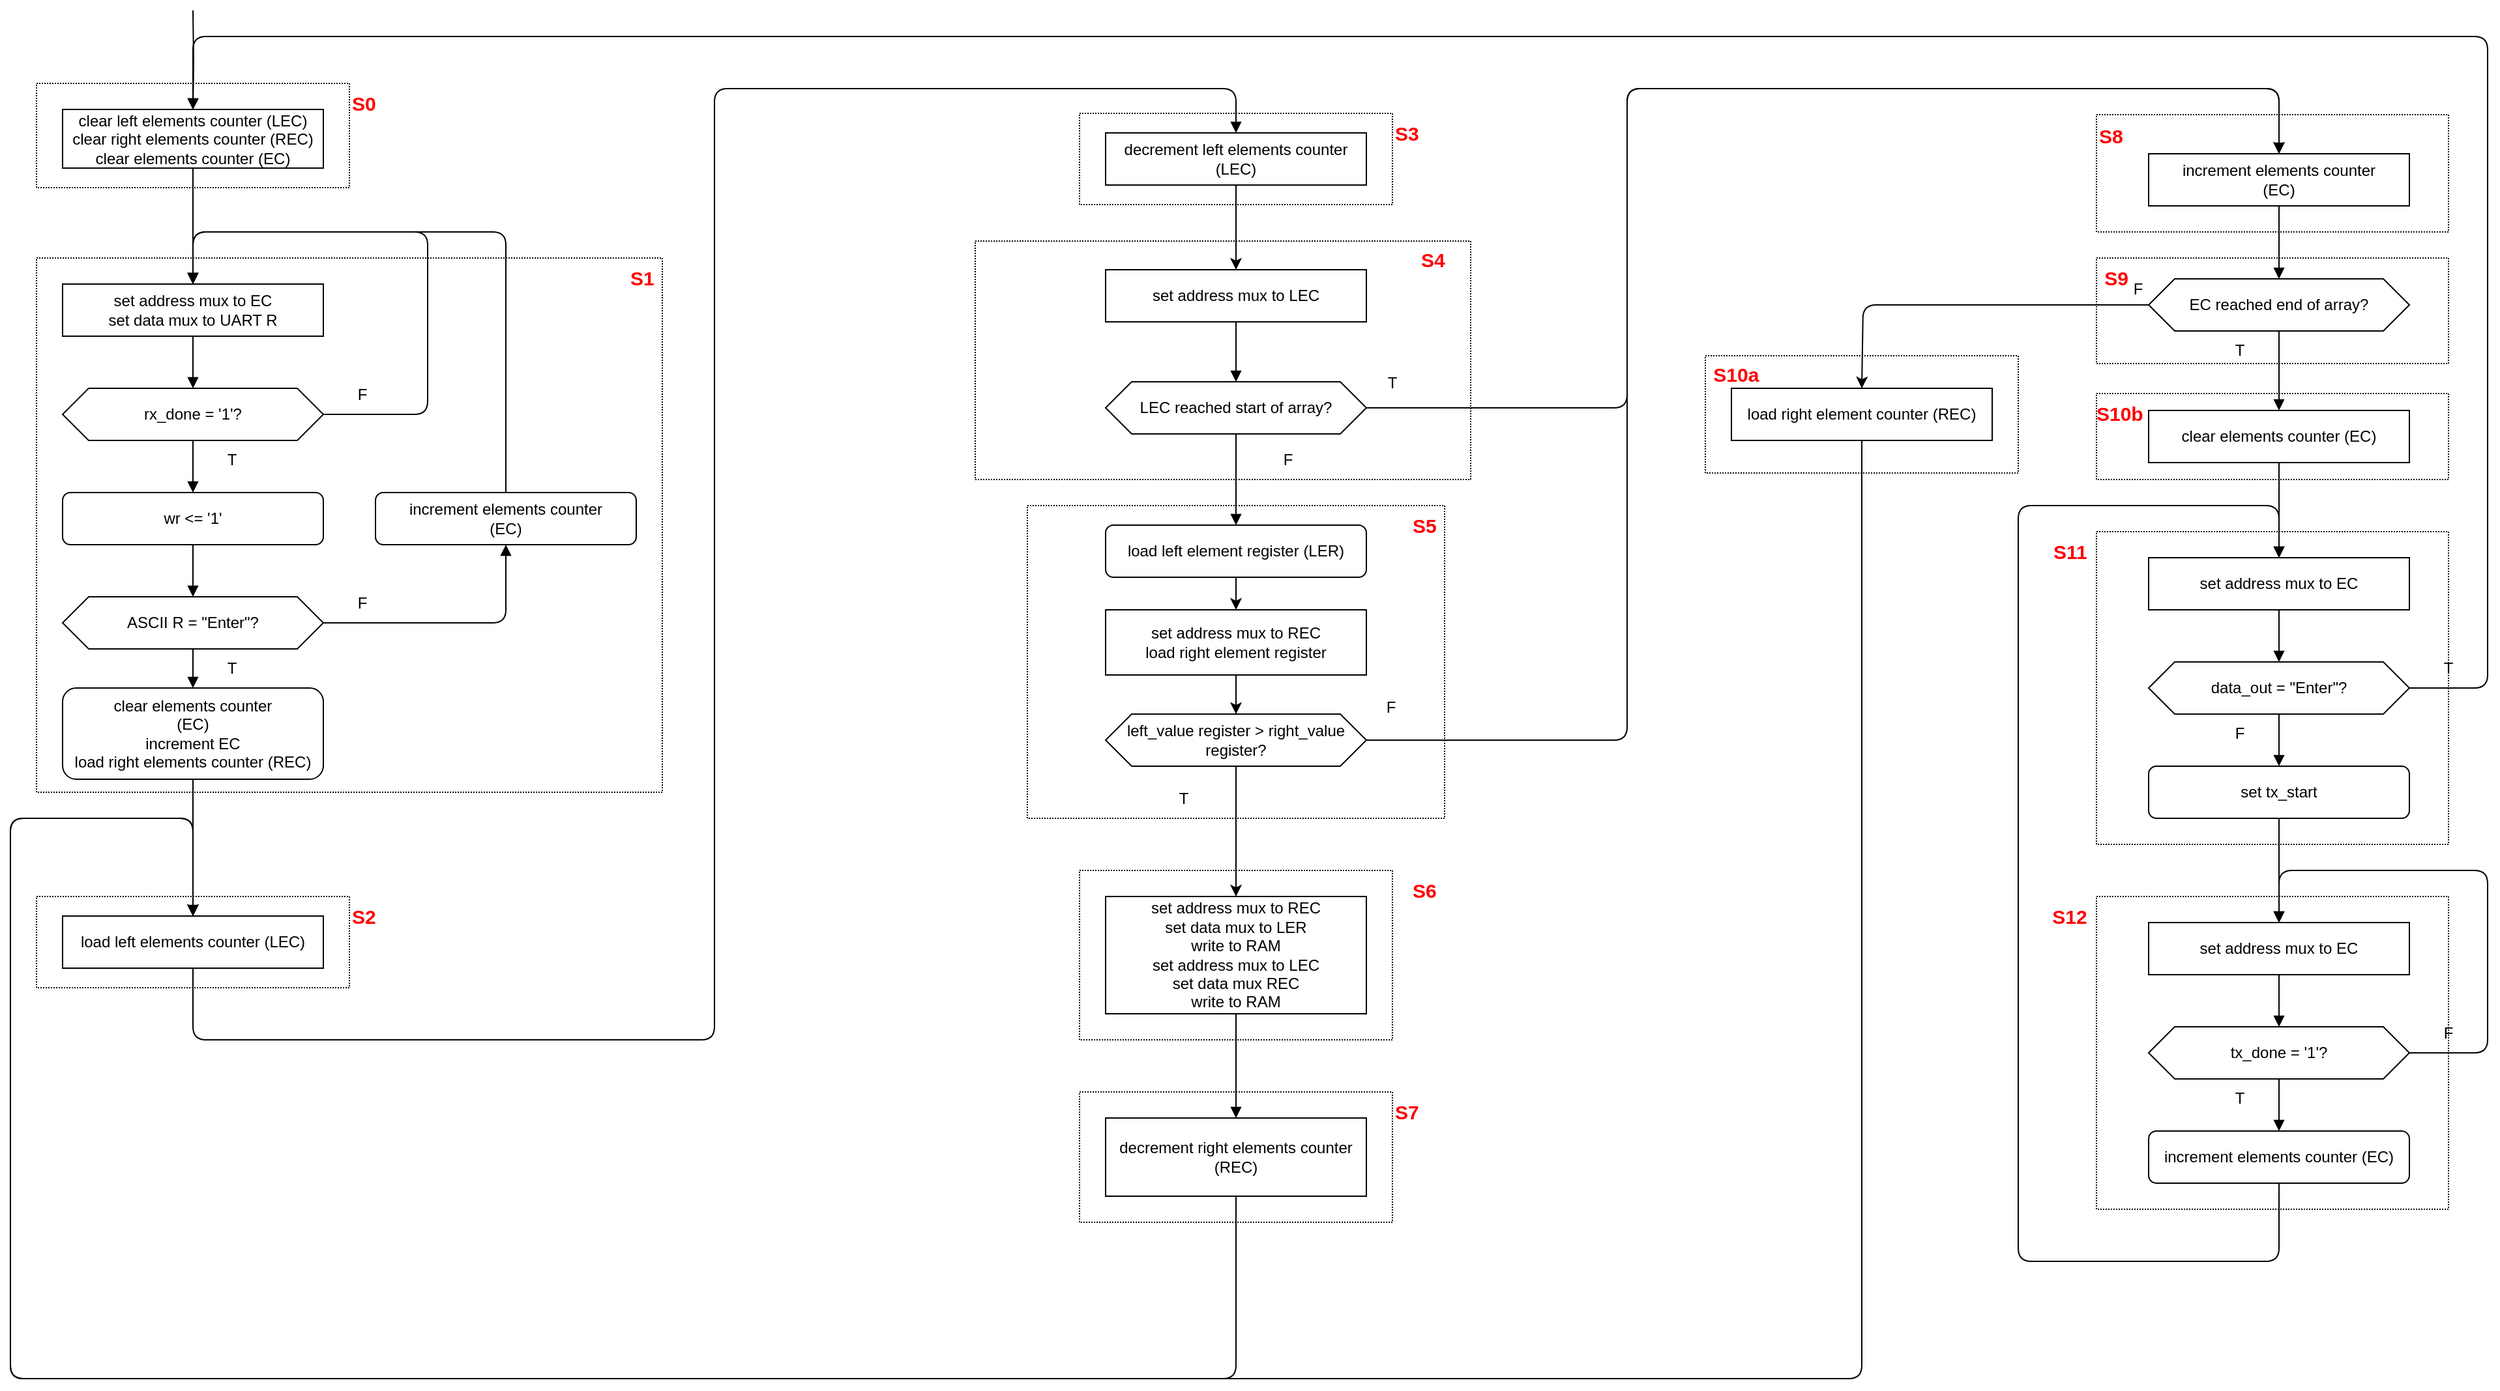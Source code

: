 <mxfile>
    <diagram id="wE0ajQqVN8ZXP2OR7bFC" name="Page-1">
        <mxGraphModel dx="1113" dy="634" grid="1" gridSize="10" guides="1" tooltips="1" connect="1" arrows="1" fold="1" page="1" pageScale="1" pageWidth="1169" pageHeight="827" math="0" shadow="0">
            <root>
                <mxCell id="0"/>
                <mxCell id="1" parent="0"/>
                <mxCell id="L_lt8IWHbVz3kpPMdmdx-8" value="" style="rounded=0;whiteSpace=wrap;html=1;dashed=1;dashPattern=1 1;fillColor=none;" parent="1" vertex="1">
                    <mxGeometry x="1680" y="210" width="270" height="81" as="geometry"/>
                </mxCell>
                <mxCell id="OGDo6H8NNohpMqfSObW9-145" value="F" style="text;html=1;strokeColor=none;fillColor=none;align=center;verticalAlign=middle;whiteSpace=wrap;rounded=0;" parent="1" vertex="1">
                    <mxGeometry x="1682" y="219" width="60" height="30" as="geometry"/>
                </mxCell>
                <mxCell id="L_lt8IWHbVz3kpPMdmdx-9" value="&amp;nbsp;S10a" style="text;html=1;strokeColor=none;fillColor=none;align=left;verticalAlign=middle;whiteSpace=wrap;rounded=0;dashed=1;dashPattern=1 1;fontStyle=1;fontColor=#FF0000;fontSize=15;" parent="1" vertex="1">
                    <mxGeometry x="1380" y="284" width="40" height="30" as="geometry"/>
                </mxCell>
                <mxCell id="OGDo6H8NNohpMqfSObW9-61" value="" style="rounded=0;whiteSpace=wrap;html=1;dashed=1;dashPattern=1 1;fillColor=none;" parent="1" vertex="1">
                    <mxGeometry x="820" y="197" width="380" height="183" as="geometry"/>
                </mxCell>
                <mxCell id="qE4AglkrRlAp2CRrqQMC-1" value="" style="rounded=0;whiteSpace=wrap;html=1;dashed=1;dashPattern=1 1;fillColor=none;" parent="1" vertex="1">
                    <mxGeometry x="1680" y="314" width="270" height="66" as="geometry"/>
                </mxCell>
                <mxCell id="OGDo6H8NNohpMqfSObW9-154" value="" style="rounded=0;whiteSpace=wrap;html=1;dashed=1;dashPattern=1 1;fillColor=none;" parent="1" vertex="1">
                    <mxGeometry x="900" y="850" width="240" height="100" as="geometry"/>
                </mxCell>
                <mxCell id="OGDo6H8NNohpMqfSObW9-135" value="" style="rounded=0;whiteSpace=wrap;html=1;dashed=1;dashPattern=1 1;fillColor=none;" parent="1" vertex="1">
                    <mxGeometry x="900" y="99" width="240" height="70" as="geometry"/>
                </mxCell>
                <mxCell id="OGDo6H8NNohpMqfSObW9-129" value="" style="rounded=0;whiteSpace=wrap;html=1;dashed=1;dashPattern=1 1;fillColor=none;" parent="1" vertex="1">
                    <mxGeometry x="1680" y="700" width="270" height="240" as="geometry"/>
                </mxCell>
                <mxCell id="OGDo6H8NNohpMqfSObW9-128" value="" style="rounded=0;whiteSpace=wrap;html=1;dashed=1;dashPattern=1 1;fillColor=none;" parent="1" vertex="1">
                    <mxGeometry x="1680" y="420" width="270" height="240" as="geometry"/>
                </mxCell>
                <mxCell id="OGDo6H8NNohpMqfSObW9-127" value="" style="rounded=0;whiteSpace=wrap;html=1;dashed=1;dashPattern=1 1;fillColor=none;" parent="1" vertex="1">
                    <mxGeometry x="1680" y="100" width="270" height="90" as="geometry"/>
                </mxCell>
                <mxCell id="OGDo6H8NNohpMqfSObW9-70" value="" style="rounded=0;whiteSpace=wrap;html=1;dashed=1;dashPattern=1 1;fillColor=none;" parent="1" vertex="1">
                    <mxGeometry x="900" y="680" width="240" height="130" as="geometry"/>
                </mxCell>
                <mxCell id="OGDo6H8NNohpMqfSObW9-63" value="" style="rounded=0;whiteSpace=wrap;html=1;dashed=1;dashPattern=1 1;fillColor=none;" parent="1" vertex="1">
                    <mxGeometry x="860" y="400" width="320" height="240" as="geometry"/>
                </mxCell>
                <mxCell id="OGDo6H8NNohpMqfSObW9-36" value="" style="rounded=0;whiteSpace=wrap;html=1;dashed=1;dashPattern=1 1;fillColor=none;" parent="1" vertex="1">
                    <mxGeometry x="100" y="700" width="240" height="70" as="geometry"/>
                </mxCell>
                <mxCell id="OGDo6H8NNohpMqfSObW9-35" value="" style="rounded=0;whiteSpace=wrap;html=1;dashed=1;dashPattern=1 1;fillColor=none;" parent="1" vertex="1">
                    <mxGeometry x="1380" y="285" width="240" height="90" as="geometry"/>
                </mxCell>
                <mxCell id="OGDo6H8NNohpMqfSObW9-30" value="" style="rounded=0;whiteSpace=wrap;html=1;dashed=1;dashPattern=1 1;fillColor=none;" parent="1" vertex="1">
                    <mxGeometry x="100" y="76" width="240" height="80" as="geometry"/>
                </mxCell>
                <mxCell id="OGDo6H8NNohpMqfSObW9-27" value="" style="rounded=0;whiteSpace=wrap;html=1;dashed=1;dashPattern=1 1;fillColor=none;" parent="1" vertex="1">
                    <mxGeometry x="100" y="210" width="480" height="410" as="geometry"/>
                </mxCell>
                <mxCell id="OGDo6H8NNohpMqfSObW9-5" style="edgeStyle=orthogonalEdgeStyle;rounded=1;orthogonalLoop=1;jettySize=auto;html=1;exitX=0.5;exitY=1;exitDx=0;exitDy=0;entryX=0.5;entryY=0;entryDx=0;entryDy=0;endArrow=block;endFill=1;" parent="1" source="OGDo6H8NNohpMqfSObW9-1" target="OGDo6H8NNohpMqfSObW9-2" edge="1">
                    <mxGeometry relative="1" as="geometry"/>
                </mxCell>
                <mxCell id="OGDo6H8NNohpMqfSObW9-29" style="edgeStyle=orthogonalEdgeStyle;rounded=1;orthogonalLoop=1;jettySize=auto;html=1;endArrow=block;endFill=1;entryX=0.5;entryY=0;entryDx=0;entryDy=0;" parent="1" target="OGDo6H8NNohpMqfSObW9-1" edge="1">
                    <mxGeometry relative="1" as="geometry">
                        <mxPoint x="220" y="20" as="sourcePoint"/>
                    </mxGeometry>
                </mxCell>
                <mxCell id="OGDo6H8NNohpMqfSObW9-1" value="clear left elements counter (LEC)&lt;br&gt;clear right elements counter (REC)&lt;br&gt;clear elements counter (EC)" style="rounded=0;whiteSpace=wrap;html=1;" parent="1" vertex="1">
                    <mxGeometry x="120" y="96" width="200" height="45" as="geometry"/>
                </mxCell>
                <mxCell id="OGDo6H8NNohpMqfSObW9-6" style="edgeStyle=orthogonalEdgeStyle;rounded=1;orthogonalLoop=1;jettySize=auto;html=1;exitX=0.5;exitY=1;exitDx=0;exitDy=0;entryX=0.5;entryY=0;entryDx=0;entryDy=0;endArrow=block;endFill=1;" parent="1" source="OGDo6H8NNohpMqfSObW9-2" target="OGDo6H8NNohpMqfSObW9-3" edge="1">
                    <mxGeometry relative="1" as="geometry"/>
                </mxCell>
                <mxCell id="OGDo6H8NNohpMqfSObW9-2" value="set address mux to EC&lt;br&gt;set data mux to UART R" style="rounded=0;whiteSpace=wrap;html=1;" parent="1" vertex="1">
                    <mxGeometry x="120" y="230" width="200" height="40" as="geometry"/>
                </mxCell>
                <mxCell id="OGDo6H8NNohpMqfSObW9-4" style="edgeStyle=orthogonalEdgeStyle;rounded=1;orthogonalLoop=1;jettySize=auto;html=1;exitX=1;exitY=0.5;exitDx=0;exitDy=0;entryX=0.5;entryY=0;entryDx=0;entryDy=0;endArrow=block;endFill=1;" parent="1" source="OGDo6H8NNohpMqfSObW9-3" target="OGDo6H8NNohpMqfSObW9-2" edge="1">
                    <mxGeometry relative="1" as="geometry">
                        <Array as="points">
                            <mxPoint x="400" y="330"/>
                            <mxPoint x="400" y="190"/>
                            <mxPoint x="220" y="190"/>
                        </Array>
                    </mxGeometry>
                </mxCell>
                <mxCell id="OGDo6H8NNohpMqfSObW9-9" style="edgeStyle=orthogonalEdgeStyle;rounded=1;orthogonalLoop=1;jettySize=auto;html=1;exitX=0.5;exitY=1;exitDx=0;exitDy=0;entryX=0.5;entryY=0;entryDx=0;entryDy=0;endArrow=block;endFill=1;" parent="1" source="OGDo6H8NNohpMqfSObW9-3" target="OGDo6H8NNohpMqfSObW9-8" edge="1">
                    <mxGeometry relative="1" as="geometry"/>
                </mxCell>
                <mxCell id="OGDo6H8NNohpMqfSObW9-3" value="rx_done = '1'?" style="shape=hexagon;perimeter=hexagonPerimeter2;whiteSpace=wrap;html=1;fixedSize=1;" parent="1" vertex="1">
                    <mxGeometry x="120" y="310" width="200" height="40" as="geometry"/>
                </mxCell>
                <mxCell id="OGDo6H8NNohpMqfSObW9-7" value="F" style="text;html=1;strokeColor=none;fillColor=none;align=center;verticalAlign=middle;whiteSpace=wrap;rounded=0;" parent="1" vertex="1">
                    <mxGeometry x="320" y="300" width="60" height="30" as="geometry"/>
                </mxCell>
                <mxCell id="OGDo6H8NNohpMqfSObW9-11" style="edgeStyle=orthogonalEdgeStyle;rounded=1;orthogonalLoop=1;jettySize=auto;html=1;exitX=0.5;exitY=1;exitDx=0;exitDy=0;entryX=0.5;entryY=0;entryDx=0;entryDy=0;endArrow=block;endFill=1;" parent="1" source="OGDo6H8NNohpMqfSObW9-8" target="OGDo6H8NNohpMqfSObW9-10" edge="1">
                    <mxGeometry relative="1" as="geometry"/>
                </mxCell>
                <mxCell id="OGDo6H8NNohpMqfSObW9-8" value="wr &amp;lt;= '1'" style="rounded=1;whiteSpace=wrap;html=1;" parent="1" vertex="1">
                    <mxGeometry x="120" y="390" width="200" height="40" as="geometry"/>
                </mxCell>
                <mxCell id="OGDo6H8NNohpMqfSObW9-17" style="edgeStyle=orthogonalEdgeStyle;rounded=1;orthogonalLoop=1;jettySize=auto;html=1;exitX=1;exitY=0.5;exitDx=0;exitDy=0;entryX=0.5;entryY=1;entryDx=0;entryDy=0;endArrow=block;endFill=1;" parent="1" source="OGDo6H8NNohpMqfSObW9-10" target="OGDo6H8NNohpMqfSObW9-15" edge="1">
                    <mxGeometry relative="1" as="geometry"/>
                </mxCell>
                <mxCell id="OGDo6H8NNohpMqfSObW9-23" style="edgeStyle=orthogonalEdgeStyle;rounded=1;orthogonalLoop=1;jettySize=auto;html=1;exitX=0.5;exitY=1;exitDx=0;exitDy=0;endArrow=block;endFill=1;" parent="1" source="OGDo6H8NNohpMqfSObW9-10" target="OGDo6H8NNohpMqfSObW9-21" edge="1">
                    <mxGeometry relative="1" as="geometry"/>
                </mxCell>
                <mxCell id="OGDo6H8NNohpMqfSObW9-10" value="ASCII R = &quot;Enter&quot;?" style="shape=hexagon;perimeter=hexagonPerimeter2;whiteSpace=wrap;html=1;fixedSize=1;" parent="1" vertex="1">
                    <mxGeometry x="120" y="470" width="200" height="40" as="geometry"/>
                </mxCell>
                <mxCell id="OGDo6H8NNohpMqfSObW9-31" style="edgeStyle=orthogonalEdgeStyle;rounded=1;orthogonalLoop=1;jettySize=auto;html=1;exitX=0.5;exitY=0;exitDx=0;exitDy=0;entryX=0.5;entryY=0;entryDx=0;entryDy=0;endArrow=block;endFill=1;" parent="1" source="OGDo6H8NNohpMqfSObW9-15" target="OGDo6H8NNohpMqfSObW9-2" edge="1">
                    <mxGeometry relative="1" as="geometry">
                        <Array as="points">
                            <mxPoint x="460" y="190"/>
                            <mxPoint x="220" y="190"/>
                        </Array>
                    </mxGeometry>
                </mxCell>
                <mxCell id="OGDo6H8NNohpMqfSObW9-15" value="increment elements counter&lt;br&gt;(EC)" style="rounded=1;whiteSpace=wrap;html=1;" parent="1" vertex="1">
                    <mxGeometry x="360" y="390" width="200" height="40" as="geometry"/>
                </mxCell>
                <mxCell id="OGDo6H8NNohpMqfSObW9-18" value="F" style="text;html=1;strokeColor=none;fillColor=none;align=center;verticalAlign=middle;whiteSpace=wrap;rounded=0;" parent="1" vertex="1">
                    <mxGeometry x="320" y="460" width="60" height="30" as="geometry"/>
                </mxCell>
                <mxCell id="OGDo6H8NNohpMqfSObW9-19" value="T" style="text;html=1;strokeColor=none;fillColor=none;align=center;verticalAlign=middle;whiteSpace=wrap;rounded=0;" parent="1" vertex="1">
                    <mxGeometry x="220" y="350" width="60" height="30" as="geometry"/>
                </mxCell>
                <mxCell id="OGDo6H8NNohpMqfSObW9-37" style="edgeStyle=orthogonalEdgeStyle;rounded=1;orthogonalLoop=1;jettySize=auto;html=1;exitX=0.5;exitY=1;exitDx=0;exitDy=0;endArrow=block;endFill=1;" parent="1" source="OGDo6H8NNohpMqfSObW9-21" target="OGDo6H8NNohpMqfSObW9-33" edge="1">
                    <mxGeometry relative="1" as="geometry">
                        <mxPoint x="360" y="640" as="targetPoint"/>
                    </mxGeometry>
                </mxCell>
                <mxCell id="OGDo6H8NNohpMqfSObW9-21" value="clear elements counter&lt;br&gt;(EC)&lt;br&gt;increment EC&lt;br&gt;load right elements counter (REC)" style="rounded=1;whiteSpace=wrap;html=1;" parent="1" vertex="1">
                    <mxGeometry x="120" y="540" width="200" height="70" as="geometry"/>
                </mxCell>
                <mxCell id="OGDo6H8NNohpMqfSObW9-24" value="T" style="text;html=1;strokeColor=none;fillColor=none;align=center;verticalAlign=middle;whiteSpace=wrap;rounded=0;" parent="1" vertex="1">
                    <mxGeometry x="220" y="510" width="60" height="30" as="geometry"/>
                </mxCell>
                <mxCell id="OGDo6H8NNohpMqfSObW9-123" style="edgeStyle=orthogonalEdgeStyle;rounded=1;orthogonalLoop=1;jettySize=auto;html=1;exitX=0.5;exitY=1;exitDx=0;exitDy=0;entryX=0.5;entryY=0;entryDx=0;entryDy=0;endArrow=block;endFill=1;" parent="1" source="OGDo6H8NNohpMqfSObW9-33" target="OGDo6H8NNohpMqfSObW9-39" edge="1">
                    <mxGeometry relative="1" as="geometry">
                        <Array as="points">
                            <mxPoint x="220" y="810"/>
                            <mxPoint x="620" y="810"/>
                            <mxPoint x="620" y="80"/>
                            <mxPoint x="1020" y="80"/>
                        </Array>
                    </mxGeometry>
                </mxCell>
                <mxCell id="OGDo6H8NNohpMqfSObW9-33" value="load left elements counter (LEC)" style="rounded=0;whiteSpace=wrap;html=1;" parent="1" vertex="1">
                    <mxGeometry x="120" y="715" width="200" height="40" as="geometry"/>
                </mxCell>
                <mxCell id="22" style="edgeStyle=none;html=1;exitX=0.5;exitY=1;exitDx=0;exitDy=0;" edge="1" parent="1" source="OGDo6H8NNohpMqfSObW9-34" target="OGDo6H8NNohpMqfSObW9-66">
                    <mxGeometry relative="1" as="geometry"/>
                </mxCell>
                <mxCell id="OGDo6H8NNohpMqfSObW9-34" value="set address mux to REC&lt;br&gt;load right element register" style="rounded=0;whiteSpace=wrap;html=1;" parent="1" vertex="1">
                    <mxGeometry x="920" y="480" width="200" height="50" as="geometry"/>
                </mxCell>
                <mxCell id="7" style="edgeStyle=none;html=1;exitX=0.5;exitY=1;exitDx=0;exitDy=0;" edge="1" parent="1" source="OGDo6H8NNohpMqfSObW9-39" target="OGDo6H8NNohpMqfSObW9-41">
                    <mxGeometry relative="1" as="geometry"/>
                </mxCell>
                <mxCell id="OGDo6H8NNohpMqfSObW9-39" value="decrement left elements counter&lt;br&gt;(LEC)" style="rounded=0;whiteSpace=wrap;html=1;" parent="1" vertex="1">
                    <mxGeometry x="920" y="114" width="200" height="40" as="geometry"/>
                </mxCell>
                <mxCell id="OGDo6H8NNohpMqfSObW9-45" style="edgeStyle=orthogonalEdgeStyle;rounded=1;orthogonalLoop=1;jettySize=auto;html=1;exitX=0.5;exitY=1;exitDx=0;exitDy=0;entryX=0.5;entryY=0;entryDx=0;entryDy=0;endArrow=block;endFill=1;" parent="1" source="OGDo6H8NNohpMqfSObW9-41" target="L_lt8IWHbVz3kpPMdmdx-1" edge="1">
                    <mxGeometry relative="1" as="geometry"/>
                </mxCell>
                <mxCell id="OGDo6H8NNohpMqfSObW9-41" value="set address mux to LEC" style="rounded=0;whiteSpace=wrap;html=1;" parent="1" vertex="1">
                    <mxGeometry x="920" y="219" width="200" height="40" as="geometry"/>
                </mxCell>
                <mxCell id="OGDo6H8NNohpMqfSObW9-53" value="F" style="text;html=1;strokeColor=none;fillColor=none;align=center;verticalAlign=middle;whiteSpace=wrap;rounded=0;" parent="1" vertex="1">
                    <mxGeometry x="1030" y="350" width="60" height="30" as="geometry"/>
                </mxCell>
                <mxCell id="OGDo6H8NNohpMqfSObW9-156" style="edgeStyle=orthogonalEdgeStyle;rounded=1;orthogonalLoop=1;jettySize=auto;html=1;exitX=0.5;exitY=1;exitDx=0;exitDy=0;entryX=0.5;entryY=0;entryDx=0;entryDy=0;endArrow=block;endFill=1;" parent="1" source="OGDo6H8NNohpMqfSObW9-68" target="OGDo6H8NNohpMqfSObW9-155" edge="1">
                    <mxGeometry relative="1" as="geometry"/>
                </mxCell>
                <mxCell id="OGDo6H8NNohpMqfSObW9-68" value="set address mux to REC&lt;br&gt;set data mux to LER&lt;br&gt;write to RAM&lt;br&gt;set address mux to LEC&lt;br&gt;set data mux REC&lt;br&gt;write to RAM" style="rounded=0;whiteSpace=wrap;html=1;" parent="1" vertex="1">
                    <mxGeometry x="920" y="700" width="200" height="90" as="geometry"/>
                </mxCell>
                <mxCell id="OGDo6H8NNohpMqfSObW9-72" value="T" style="text;html=1;strokeColor=none;fillColor=none;align=center;verticalAlign=middle;whiteSpace=wrap;rounded=0;" parent="1" vertex="1">
                    <mxGeometry x="1110" y="291" width="60" height="30" as="geometry"/>
                </mxCell>
                <mxCell id="OGDo6H8NNohpMqfSObW9-91" style="edgeStyle=orthogonalEdgeStyle;rounded=1;orthogonalLoop=1;jettySize=auto;html=1;exitX=0.5;exitY=1;exitDx=0;exitDy=0;entryX=0.5;entryY=0;entryDx=0;entryDy=0;endArrow=block;endFill=1;" parent="1" source="OGDo6H8NNohpMqfSObW9-81" target="OGDo6H8NNohpMqfSObW9-82" edge="1">
                    <mxGeometry relative="1" as="geometry"/>
                </mxCell>
                <mxCell id="OGDo6H8NNohpMqfSObW9-81" value="increment elements counter&lt;br&gt;(EC)" style="rounded=0;whiteSpace=wrap;html=1;" parent="1" vertex="1">
                    <mxGeometry x="1720" y="130" width="200" height="40" as="geometry"/>
                </mxCell>
                <mxCell id="OGDo6H8NNohpMqfSObW9-142" style="edgeStyle=orthogonalEdgeStyle;rounded=1;orthogonalLoop=1;jettySize=auto;html=1;exitX=0.5;exitY=1;exitDx=0;exitDy=0;entryX=0.5;entryY=0;entryDx=0;entryDy=0;endArrow=block;endFill=1;" parent="1" source="OGDo6H8NNohpMqfSObW9-82" target="OGDo6H8NNohpMqfSObW9-159" edge="1">
                    <mxGeometry relative="1" as="geometry"/>
                </mxCell>
                <mxCell id="18" style="edgeStyle=none;html=1;exitX=0;exitY=0.5;exitDx=0;exitDy=0;entryX=0.5;entryY=0;entryDx=0;entryDy=0;" edge="1" parent="1" source="OGDo6H8NNohpMqfSObW9-82" target="16">
                    <mxGeometry relative="1" as="geometry">
                        <Array as="points">
                            <mxPoint x="1501" y="246"/>
                        </Array>
                    </mxGeometry>
                </mxCell>
                <mxCell id="OGDo6H8NNohpMqfSObW9-82" value="EC reached end of array?" style="shape=hexagon;perimeter=hexagonPerimeter2;whiteSpace=wrap;html=1;fixedSize=1;" parent="1" vertex="1">
                    <mxGeometry x="1720" y="226" width="200" height="40" as="geometry"/>
                </mxCell>
                <mxCell id="OGDo6H8NNohpMqfSObW9-158" style="edgeStyle=orthogonalEdgeStyle;rounded=1;orthogonalLoop=1;jettySize=auto;html=1;exitX=1;exitY=0.5;exitDx=0;exitDy=0;endArrow=block;endFill=1;entryX=0.5;entryY=0;entryDx=0;entryDy=0;startArrow=none;" parent="1" source="OGDo6H8NNohpMqfSObW9-66" target="OGDo6H8NNohpMqfSObW9-81" edge="1">
                    <mxGeometry relative="1" as="geometry">
                        <mxPoint x="1400" y="670" as="targetPoint"/>
                        <Array as="points">
                            <mxPoint x="1320" y="580"/>
                            <mxPoint x="1320" y="80"/>
                            <mxPoint x="1820" y="80"/>
                        </Array>
                    </mxGeometry>
                </mxCell>
                <mxCell id="OGDo6H8NNohpMqfSObW9-107" style="edgeStyle=orthogonalEdgeStyle;rounded=1;orthogonalLoop=1;jettySize=auto;html=1;exitX=0.5;exitY=1;exitDx=0;exitDy=0;entryX=0.5;entryY=0;entryDx=0;entryDy=0;endArrow=block;endFill=1;" parent="1" source="OGDo6H8NNohpMqfSObW9-99" target="OGDo6H8NNohpMqfSObW9-100" edge="1">
                    <mxGeometry relative="1" as="geometry"/>
                </mxCell>
                <mxCell id="OGDo6H8NNohpMqfSObW9-99" value="set address mux to EC" style="rounded=0;whiteSpace=wrap;html=1;" parent="1" vertex="1">
                    <mxGeometry x="1720" y="440" width="200" height="40" as="geometry"/>
                </mxCell>
                <mxCell id="OGDo6H8NNohpMqfSObW9-108" style="edgeStyle=orthogonalEdgeStyle;rounded=1;orthogonalLoop=1;jettySize=auto;html=1;exitX=0.5;exitY=1;exitDx=0;exitDy=0;endArrow=block;endFill=1;" parent="1" source="OGDo6H8NNohpMqfSObW9-100" target="OGDo6H8NNohpMqfSObW9-101" edge="1">
                    <mxGeometry relative="1" as="geometry"/>
                </mxCell>
                <mxCell id="OGDo6H8NNohpMqfSObW9-148" style="edgeStyle=orthogonalEdgeStyle;rounded=1;orthogonalLoop=1;jettySize=auto;html=1;exitX=1;exitY=0.5;exitDx=0;exitDy=0;endArrow=block;endFill=1;entryX=0.5;entryY=0;entryDx=0;entryDy=0;" parent="1" source="OGDo6H8NNohpMqfSObW9-100" target="OGDo6H8NNohpMqfSObW9-1" edge="1">
                    <mxGeometry relative="1" as="geometry">
                        <mxPoint x="220" y="110" as="targetPoint"/>
                        <Array as="points">
                            <mxPoint x="1980" y="540"/>
                            <mxPoint x="1980" y="40"/>
                            <mxPoint x="220" y="40"/>
                        </Array>
                    </mxGeometry>
                </mxCell>
                <mxCell id="OGDo6H8NNohpMqfSObW9-100" value="data_out = &quot;Enter&quot;?" style="shape=hexagon;perimeter=hexagonPerimeter2;whiteSpace=wrap;html=1;fixedSize=1;" parent="1" vertex="1">
                    <mxGeometry x="1720" y="520" width="200" height="40" as="geometry"/>
                </mxCell>
                <mxCell id="OGDo6H8NNohpMqfSObW9-109" style="edgeStyle=orthogonalEdgeStyle;rounded=1;orthogonalLoop=1;jettySize=auto;html=1;exitX=0.5;exitY=1;exitDx=0;exitDy=0;endArrow=block;endFill=1;" parent="1" source="OGDo6H8NNohpMqfSObW9-101" edge="1">
                    <mxGeometry relative="1" as="geometry">
                        <mxPoint x="1820" y="720" as="targetPoint"/>
                    </mxGeometry>
                </mxCell>
                <mxCell id="OGDo6H8NNohpMqfSObW9-101" value="set tx_start" style="rounded=1;whiteSpace=wrap;html=1;" parent="1" vertex="1">
                    <mxGeometry x="1720" y="600" width="200" height="40" as="geometry"/>
                </mxCell>
                <mxCell id="OGDo6H8NNohpMqfSObW9-111" style="edgeStyle=orthogonalEdgeStyle;rounded=1;orthogonalLoop=1;jettySize=auto;html=1;exitX=0.5;exitY=1;exitDx=0;exitDy=0;entryX=0.5;entryY=0;entryDx=0;entryDy=0;endArrow=block;endFill=1;" parent="1" source="OGDo6H8NNohpMqfSObW9-103" target="OGDo6H8NNohpMqfSObW9-104" edge="1">
                    <mxGeometry relative="1" as="geometry"/>
                </mxCell>
                <mxCell id="OGDo6H8NNohpMqfSObW9-103" value="set address mux to EC" style="rounded=0;whiteSpace=wrap;html=1;" parent="1" vertex="1">
                    <mxGeometry x="1720" y="720" width="200" height="40" as="geometry"/>
                </mxCell>
                <mxCell id="OGDo6H8NNohpMqfSObW9-106" style="edgeStyle=orthogonalEdgeStyle;rounded=1;orthogonalLoop=1;jettySize=auto;html=1;exitX=1;exitY=0.5;exitDx=0;exitDy=0;entryX=0.5;entryY=0;entryDx=0;entryDy=0;endArrow=block;endFill=1;" parent="1" source="OGDo6H8NNohpMqfSObW9-104" target="OGDo6H8NNohpMqfSObW9-103" edge="1">
                    <mxGeometry relative="1" as="geometry">
                        <Array as="points">
                            <mxPoint x="1980" y="820"/>
                            <mxPoint x="1980" y="680"/>
                            <mxPoint x="1820" y="680"/>
                        </Array>
                    </mxGeometry>
                </mxCell>
                <mxCell id="OGDo6H8NNohpMqfSObW9-110" style="edgeStyle=orthogonalEdgeStyle;rounded=1;orthogonalLoop=1;jettySize=auto;html=1;exitX=0.5;exitY=1;exitDx=0;exitDy=0;entryX=0.5;entryY=0;entryDx=0;entryDy=0;endArrow=block;endFill=1;" parent="1" source="OGDo6H8NNohpMqfSObW9-104" target="OGDo6H8NNohpMqfSObW9-105" edge="1">
                    <mxGeometry relative="1" as="geometry"/>
                </mxCell>
                <mxCell id="OGDo6H8NNohpMqfSObW9-104" value="tx_done = '1'?" style="shape=hexagon;perimeter=hexagonPerimeter2;whiteSpace=wrap;html=1;fixedSize=1;" parent="1" vertex="1">
                    <mxGeometry x="1720" y="800" width="200" height="40" as="geometry"/>
                </mxCell>
                <mxCell id="OGDo6H8NNohpMqfSObW9-150" style="edgeStyle=orthogonalEdgeStyle;rounded=1;orthogonalLoop=1;jettySize=auto;html=1;exitX=0.5;exitY=1;exitDx=0;exitDy=0;entryX=0.5;entryY=0;entryDx=0;entryDy=0;endArrow=block;endFill=1;" parent="1" source="OGDo6H8NNohpMqfSObW9-105" target="OGDo6H8NNohpMqfSObW9-99" edge="1">
                    <mxGeometry relative="1" as="geometry">
                        <Array as="points">
                            <mxPoint x="1820" y="980"/>
                            <mxPoint x="1620" y="980"/>
                            <mxPoint x="1620" y="400"/>
                            <mxPoint x="1820" y="400"/>
                        </Array>
                    </mxGeometry>
                </mxCell>
                <mxCell id="OGDo6H8NNohpMqfSObW9-105" value="increment elements counter (EC)" style="rounded=1;whiteSpace=wrap;html=1;" parent="1" vertex="1">
                    <mxGeometry x="1720" y="880" width="200" height="40" as="geometry"/>
                </mxCell>
                <mxCell id="OGDo6H8NNohpMqfSObW9-146" value="T" style="text;html=1;strokeColor=none;fillColor=none;align=center;verticalAlign=middle;whiteSpace=wrap;rounded=0;" parent="1" vertex="1">
                    <mxGeometry x="1760" y="266" width="60" height="30" as="geometry"/>
                </mxCell>
                <mxCell id="OGDo6H8NNohpMqfSObW9-147" value="F" style="text;html=1;strokeColor=none;fillColor=none;align=center;verticalAlign=middle;whiteSpace=wrap;rounded=0;" parent="1" vertex="1">
                    <mxGeometry x="1760" y="560" width="60" height="30" as="geometry"/>
                </mxCell>
                <mxCell id="OGDo6H8NNohpMqfSObW9-149" value="T" style="text;html=1;strokeColor=none;fillColor=none;align=center;verticalAlign=middle;whiteSpace=wrap;rounded=0;" parent="1" vertex="1">
                    <mxGeometry x="1920" y="510" width="60" height="30" as="geometry"/>
                </mxCell>
                <mxCell id="OGDo6H8NNohpMqfSObW9-151" value="F" style="text;html=1;strokeColor=none;fillColor=none;align=center;verticalAlign=middle;whiteSpace=wrap;rounded=0;" parent="1" vertex="1">
                    <mxGeometry x="1920" y="790" width="60" height="30" as="geometry"/>
                </mxCell>
                <mxCell id="OGDo6H8NNohpMqfSObW9-152" value="T" style="text;html=1;strokeColor=none;fillColor=none;align=center;verticalAlign=middle;whiteSpace=wrap;rounded=0;" parent="1" vertex="1">
                    <mxGeometry x="1760" y="840" width="60" height="30" as="geometry"/>
                </mxCell>
                <mxCell id="14" style="edgeStyle=none;html=1;exitX=0.5;exitY=1;exitDx=0;exitDy=0;entryX=0.5;entryY=0;entryDx=0;entryDy=0;" edge="1" parent="1" source="OGDo6H8NNohpMqfSObW9-155" target="OGDo6H8NNohpMqfSObW9-33">
                    <mxGeometry relative="1" as="geometry">
                        <mxPoint x="330" y="640" as="targetPoint"/>
                        <Array as="points">
                            <mxPoint x="1020" y="1070"/>
                            <mxPoint x="80" y="1070"/>
                            <mxPoint x="80" y="640"/>
                            <mxPoint x="220" y="640"/>
                        </Array>
                    </mxGeometry>
                </mxCell>
                <mxCell id="OGDo6H8NNohpMqfSObW9-155" value="decrement right elements counter (REC)" style="rounded=0;whiteSpace=wrap;html=1;" parent="1" vertex="1">
                    <mxGeometry x="920" y="870" width="200" height="60" as="geometry"/>
                </mxCell>
                <mxCell id="OGDo6H8NNohpMqfSObW9-161" style="edgeStyle=orthogonalEdgeStyle;rounded=1;orthogonalLoop=1;jettySize=auto;html=1;exitX=0.5;exitY=1;exitDx=0;exitDy=0;entryX=0.5;entryY=0;entryDx=0;entryDy=0;endArrow=block;endFill=1;" parent="1" source="OGDo6H8NNohpMqfSObW9-159" target="OGDo6H8NNohpMqfSObW9-99" edge="1">
                    <mxGeometry relative="1" as="geometry"/>
                </mxCell>
                <mxCell id="OGDo6H8NNohpMqfSObW9-159" value="clear elements counter (EC)" style="rounded=0;whiteSpace=wrap;html=1;" parent="1" vertex="1">
                    <mxGeometry x="1720" y="327" width="200" height="40" as="geometry"/>
                </mxCell>
                <mxCell id="OGDo6H8NNohpMqfSObW9-162" value="S0" style="text;html=1;strokeColor=none;fillColor=none;align=left;verticalAlign=middle;whiteSpace=wrap;rounded=0;dashed=1;dashPattern=1 1;fontStyle=1;fontColor=#FF0000;fontSize=15;" parent="1" vertex="1">
                    <mxGeometry x="340" y="76" width="40" height="30" as="geometry"/>
                </mxCell>
                <mxCell id="OGDo6H8NNohpMqfSObW9-163" value="S1&amp;nbsp;" style="text;html=1;strokeColor=none;fillColor=none;align=right;verticalAlign=middle;whiteSpace=wrap;rounded=0;dashed=1;dashPattern=1 1;fontStyle=1;fontColor=#FF0000;fontSize=15;" parent="1" vertex="1">
                    <mxGeometry x="540" y="210" width="40" height="30" as="geometry"/>
                </mxCell>
                <mxCell id="OGDo6H8NNohpMqfSObW9-164" value="S2" style="text;html=1;strokeColor=none;fillColor=none;align=left;verticalAlign=middle;whiteSpace=wrap;rounded=0;dashed=1;dashPattern=1 1;fontStyle=1;fontColor=#FF0000;fontSize=15;" parent="1" vertex="1">
                    <mxGeometry x="340" y="700" width="40" height="30" as="geometry"/>
                </mxCell>
                <mxCell id="OGDo6H8NNohpMqfSObW9-165" value="S3" style="text;html=1;strokeColor=none;fillColor=none;align=left;verticalAlign=middle;whiteSpace=wrap;rounded=0;dashed=1;dashPattern=1 1;fontStyle=1;fontColor=#FF0000;fontSize=15;" parent="1" vertex="1">
                    <mxGeometry x="1140" y="99" width="40" height="30" as="geometry"/>
                </mxCell>
                <mxCell id="OGDo6H8NNohpMqfSObW9-167" value="S6&amp;nbsp;" style="text;html=1;strokeColor=none;fillColor=none;align=right;verticalAlign=middle;whiteSpace=wrap;rounded=0;dashed=1;dashPattern=1 1;fontStyle=1;fontColor=#FF0000;fontSize=15;" parent="1" vertex="1">
                    <mxGeometry x="1140" y="680" width="40" height="30" as="geometry"/>
                </mxCell>
                <mxCell id="OGDo6H8NNohpMqfSObW9-168" value="S7" style="text;html=1;strokeColor=none;fillColor=none;align=left;verticalAlign=middle;whiteSpace=wrap;rounded=0;dashed=1;dashPattern=1 1;fontStyle=1;fontColor=#FF0000;fontSize=15;" parent="1" vertex="1">
                    <mxGeometry x="1140" y="850" width="40" height="30" as="geometry"/>
                </mxCell>
                <mxCell id="OGDo6H8NNohpMqfSObW9-169" value="S8" style="text;html=1;strokeColor=none;fillColor=none;align=left;verticalAlign=middle;whiteSpace=wrap;rounded=0;dashed=1;dashPattern=1 1;fontStyle=1;fontColor=#FF0000;fontSize=15;" parent="1" vertex="1">
                    <mxGeometry x="1680" y="101" width="40" height="30" as="geometry"/>
                </mxCell>
                <mxCell id="OGDo6H8NNohpMqfSObW9-170" value="&amp;nbsp;S9" style="text;html=1;strokeColor=none;fillColor=none;align=left;verticalAlign=middle;whiteSpace=wrap;rounded=0;dashed=1;dashPattern=1 1;fontStyle=1;fontColor=#FF0000;fontSize=15;" parent="1" vertex="1">
                    <mxGeometry x="1680" y="210" width="40" height="30" as="geometry"/>
                </mxCell>
                <mxCell id="OGDo6H8NNohpMqfSObW9-171" value="S11&amp;nbsp;" style="text;html=1;strokeColor=none;fillColor=none;align=right;verticalAlign=middle;whiteSpace=wrap;rounded=0;dashed=1;dashPattern=1 1;fontStyle=1;fontColor=#FF0000;fontSize=15;" parent="1" vertex="1">
                    <mxGeometry x="1639" y="420" width="40" height="30" as="geometry"/>
                </mxCell>
                <mxCell id="OGDo6H8NNohpMqfSObW9-172" value="S12&amp;nbsp;" style="text;html=1;strokeColor=none;fillColor=none;align=right;verticalAlign=middle;whiteSpace=wrap;rounded=0;dashed=1;dashPattern=1 1;fontStyle=1;fontColor=#FF0000;fontSize=15;" parent="1" vertex="1">
                    <mxGeometry x="1639" y="700" width="40" height="30" as="geometry"/>
                </mxCell>
                <mxCell id="qE4AglkrRlAp2CRrqQMC-2" value="S10b&amp;nbsp;" style="text;html=1;strokeColor=none;fillColor=none;align=right;verticalAlign=middle;whiteSpace=wrap;rounded=0;dashed=1;dashPattern=1 1;fontStyle=1;fontColor=#FF0000;fontSize=15;" parent="1" vertex="1">
                    <mxGeometry x="1682" y="314" width="40" height="30" as="geometry"/>
                </mxCell>
                <mxCell id="Uw-b2mNJYzt21tlcbAmd-1" value="S4" style="text;html=1;strokeColor=none;fillColor=none;align=left;verticalAlign=middle;whiteSpace=wrap;rounded=0;dashed=1;dashPattern=1 1;fontStyle=1;fontColor=#FF0000;fontSize=15;" parent="1" vertex="1">
                    <mxGeometry x="1160" y="196" width="40" height="30" as="geometry"/>
                </mxCell>
                <mxCell id="21" style="edgeStyle=none;html=1;exitX=0.5;exitY=1;exitDx=0;exitDy=0;" edge="1" parent="1" source="STAqftT4j32brJL8to_A-1" target="OGDo6H8NNohpMqfSObW9-34">
                    <mxGeometry relative="1" as="geometry"/>
                </mxCell>
                <mxCell id="STAqftT4j32brJL8to_A-1" value="load left element register (LER)" style="rounded=1;whiteSpace=wrap;html=1;" parent="1" vertex="1">
                    <mxGeometry x="920" y="415" width="200" height="40" as="geometry"/>
                </mxCell>
                <mxCell id="L_lt8IWHbVz3kpPMdmdx-2" style="edgeStyle=orthogonalEdgeStyle;rounded=1;orthogonalLoop=1;jettySize=auto;html=1;exitX=0.5;exitY=1;exitDx=0;exitDy=0;endArrow=block;endFill=1;" parent="1" source="L_lt8IWHbVz3kpPMdmdx-1" target="STAqftT4j32brJL8to_A-1" edge="1">
                    <mxGeometry relative="1" as="geometry">
                        <mxPoint x="858.5" y="355" as="targetPoint"/>
                        <Array as="points"/>
                    </mxGeometry>
                </mxCell>
                <mxCell id="10" style="edgeStyle=none;html=1;exitX=1;exitY=0.5;exitDx=0;exitDy=0;" edge="1" parent="1" source="L_lt8IWHbVz3kpPMdmdx-1" target="OGDo6H8NNohpMqfSObW9-81">
                    <mxGeometry relative="1" as="geometry">
                        <Array as="points">
                            <mxPoint x="1320" y="325"/>
                            <mxPoint x="1320" y="80"/>
                            <mxPoint x="1820" y="80"/>
                        </Array>
                    </mxGeometry>
                </mxCell>
                <mxCell id="L_lt8IWHbVz3kpPMdmdx-1" value="LEC reached start of array?" style="shape=hexagon;perimeter=hexagonPerimeter2;whiteSpace=wrap;html=1;fixedSize=1;" parent="1" vertex="1">
                    <mxGeometry x="920" y="305" width="200" height="40" as="geometry"/>
                </mxCell>
                <mxCell id="3" value="" style="group" vertex="1" connectable="0" parent="1">
                    <mxGeometry x="920" y="550" width="260" height="80" as="geometry"/>
                </mxCell>
                <mxCell id="OGDo6H8NNohpMqfSObW9-66" value="left_value register &amp;gt; right_value register?" style="shape=hexagon;perimeter=hexagonPerimeter2;whiteSpace=wrap;html=1;fixedSize=1;" parent="3" vertex="1">
                    <mxGeometry y="10" width="200" height="40" as="geometry"/>
                </mxCell>
                <mxCell id="OGDo6H8NNohpMqfSObW9-98" value="F" style="text;html=1;strokeColor=none;fillColor=none;align=center;verticalAlign=middle;whiteSpace=wrap;rounded=0;" parent="3" vertex="1">
                    <mxGeometry x="189" y="-10" width="60" height="30" as="geometry"/>
                </mxCell>
                <mxCell id="OGDo6H8NNohpMqfSObW9-166" value="S5&amp;nbsp;" style="text;html=1;strokeColor=none;fillColor=none;align=right;verticalAlign=middle;whiteSpace=wrap;rounded=0;dashed=1;dashPattern=1 1;fontStyle=1;fontColor=#FF0000;fontSize=15;" parent="1" vertex="1">
                    <mxGeometry x="1140" y="400" width="40" height="30" as="geometry"/>
                </mxCell>
                <mxCell id="STAqftT4j32brJL8to_A-4" value="T" style="text;html=1;strokeColor=none;fillColor=none;align=center;verticalAlign=middle;whiteSpace=wrap;rounded=0;" parent="1" vertex="1">
                    <mxGeometry x="950" y="610" width="60" height="30" as="geometry"/>
                </mxCell>
                <mxCell id="11" style="edgeStyle=none;html=1;exitX=0.5;exitY=1;exitDx=0;exitDy=0;entryX=0.5;entryY=0;entryDx=0;entryDy=0;" edge="1" parent="1" source="OGDo6H8NNohpMqfSObW9-66" target="OGDo6H8NNohpMqfSObW9-68">
                    <mxGeometry relative="1" as="geometry"/>
                </mxCell>
                <mxCell id="19" style="edgeStyle=none;html=1;exitX=0.5;exitY=1;exitDx=0;exitDy=0;entryX=0.5;entryY=0;entryDx=0;entryDy=0;" edge="1" parent="1" source="16" target="OGDo6H8NNohpMqfSObW9-33">
                    <mxGeometry relative="1" as="geometry">
                        <mxPoint x="290" y="640" as="targetPoint"/>
                        <Array as="points">
                            <mxPoint x="1500" y="1070"/>
                            <mxPoint x="80" y="1070"/>
                            <mxPoint x="80" y="640"/>
                            <mxPoint x="220" y="640"/>
                        </Array>
                    </mxGeometry>
                </mxCell>
                <mxCell id="16" value="load right element counter (REC)" style="rounded=0;whiteSpace=wrap;html=1;" vertex="1" parent="1">
                    <mxGeometry x="1400" y="310" width="200" height="40" as="geometry"/>
                </mxCell>
            </root>
        </mxGraphModel>
    </diagram>
</mxfile>